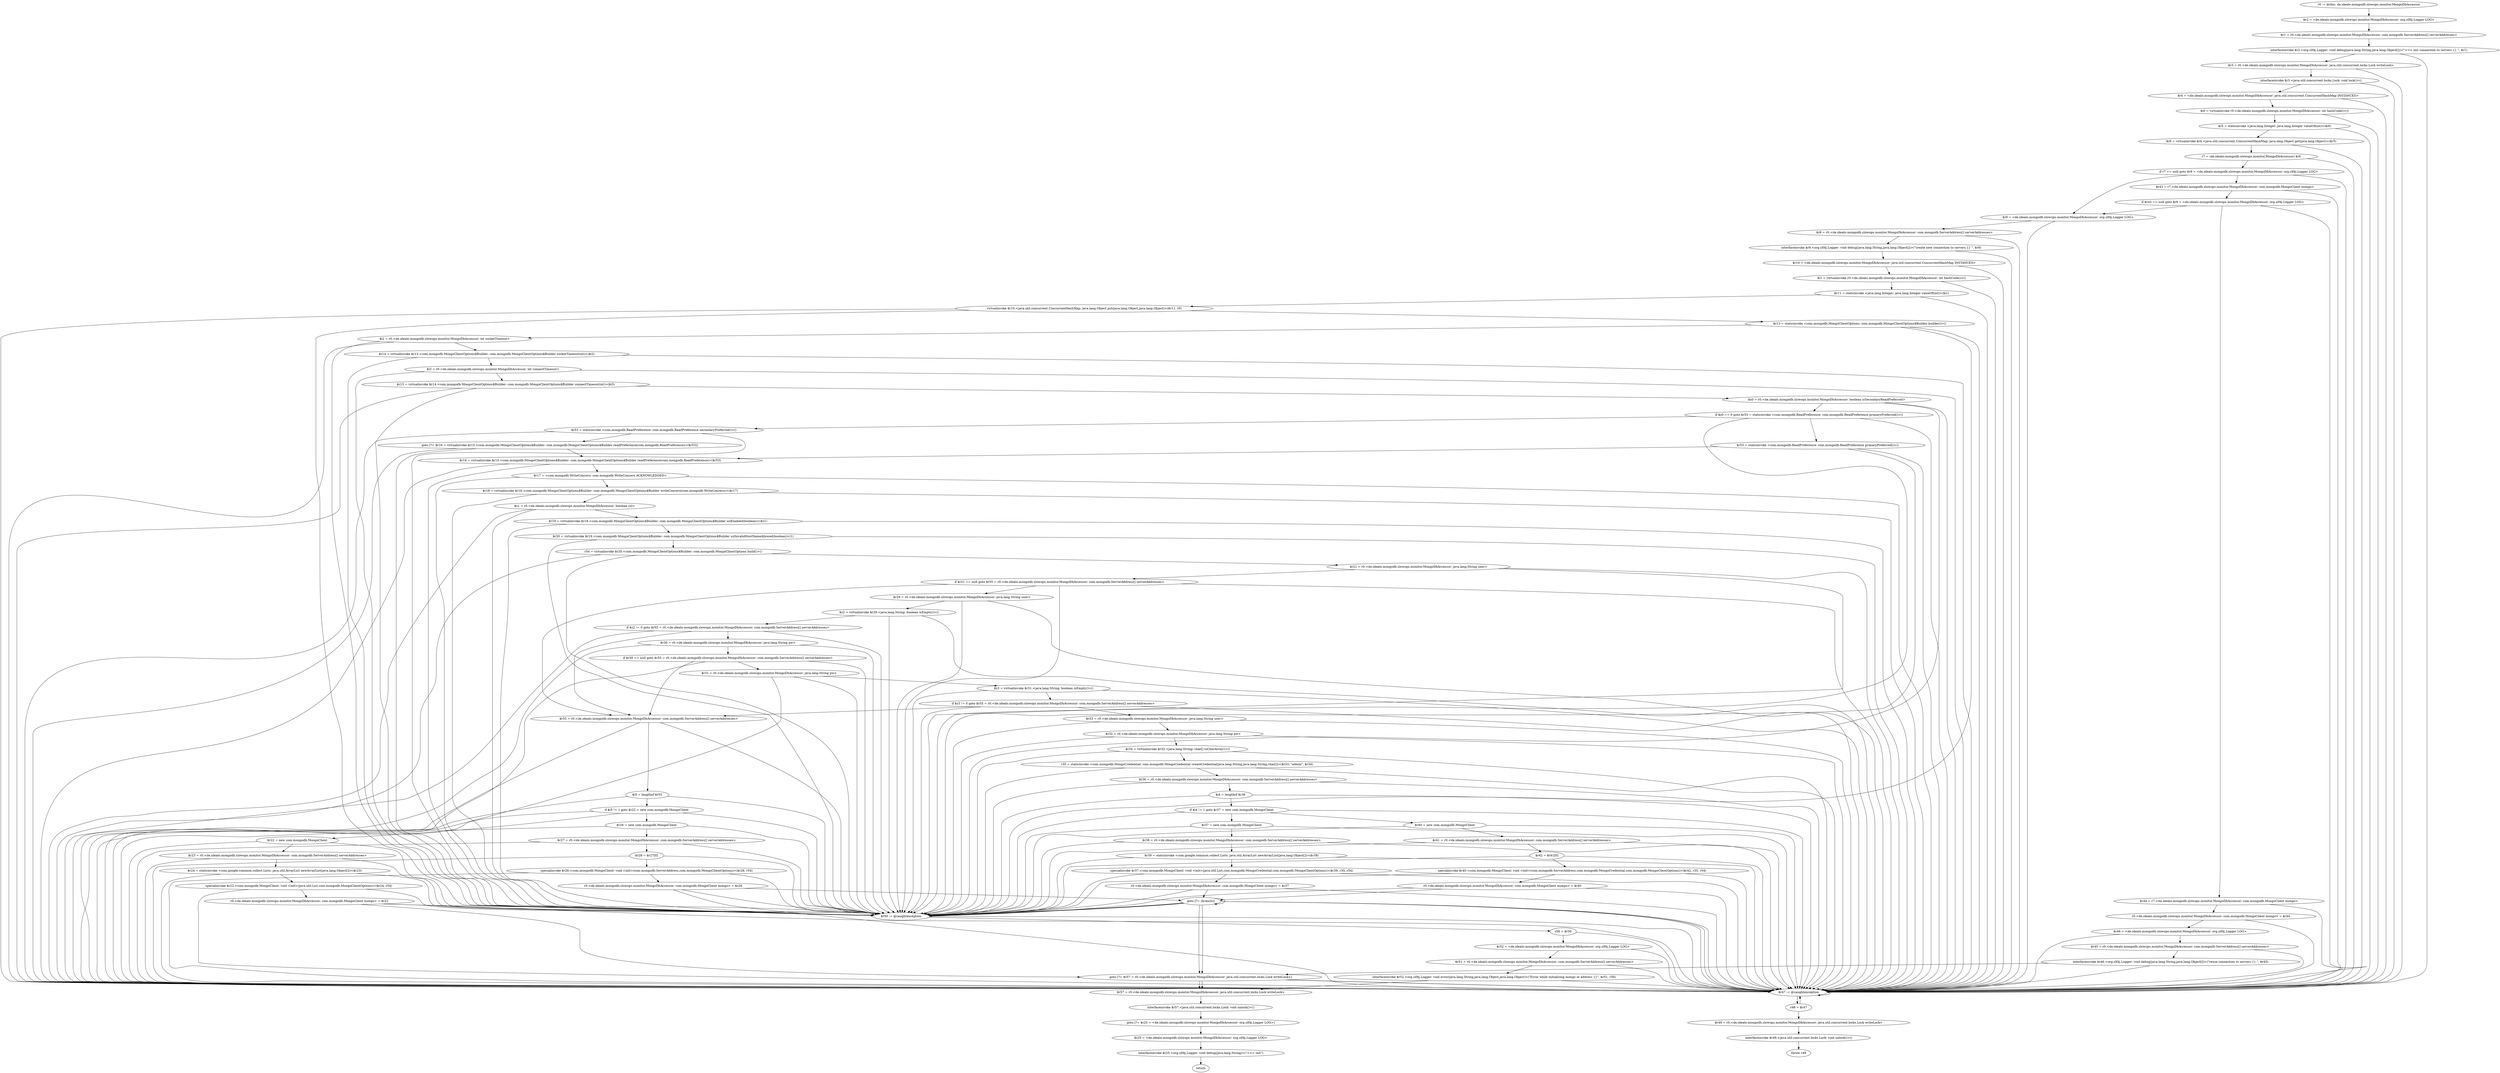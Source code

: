 digraph "unitGraph" {
    "r0 := @this: de.idealo.mongodb.slowops.monitor.MongoDbAccessor"
    "$r2 = <de.idealo.mongodb.slowops.monitor.MongoDbAccessor: org.slf4j.Logger LOG>"
    "$r1 = r0.<de.idealo.mongodb.slowops.monitor.MongoDbAccessor: com.mongodb.ServerAddress[] serverAddresses>"
    "interfaceinvoke $r2.<org.slf4j.Logger: void debug(java.lang.String,java.lang.Object[])>(\">>> init connection to servers {} \", $r1)"
    "$r3 = r0.<de.idealo.mongodb.slowops.monitor.MongoDbAccessor: java.util.concurrent.locks.Lock writeLock>"
    "interfaceinvoke $r3.<java.util.concurrent.locks.Lock: void lock()>()"
    "$r4 = <de.idealo.mongodb.slowops.monitor.MongoDbAccessor: java.util.concurrent.ConcurrentHashMap INSTANCES>"
    "$i0 = virtualinvoke r0.<de.idealo.mongodb.slowops.monitor.MongoDbAccessor: int hashCode()>()"
    "$r5 = staticinvoke <java.lang.Integer: java.lang.Integer valueOf(int)>($i0)"
    "$r6 = virtualinvoke $r4.<java.util.concurrent.ConcurrentHashMap: java.lang.Object get(java.lang.Object)>($r5)"
    "r7 = (de.idealo.mongodb.slowops.monitor.MongoDbAccessor) $r6"
    "if r7 == null goto $r9 = <de.idealo.mongodb.slowops.monitor.MongoDbAccessor: org.slf4j.Logger LOG>"
    "$r43 = r7.<de.idealo.mongodb.slowops.monitor.MongoDbAccessor: com.mongodb.MongoClient mongo>"
    "if $r43 == null goto $r9 = <de.idealo.mongodb.slowops.monitor.MongoDbAccessor: org.slf4j.Logger LOG>"
    "$r44 = r7.<de.idealo.mongodb.slowops.monitor.MongoDbAccessor: com.mongodb.MongoClient mongo>"
    "r0.<de.idealo.mongodb.slowops.monitor.MongoDbAccessor: com.mongodb.MongoClient mongo> = $r44"
    "$r46 = <de.idealo.mongodb.slowops.monitor.MongoDbAccessor: org.slf4j.Logger LOG>"
    "$r45 = r0.<de.idealo.mongodb.slowops.monitor.MongoDbAccessor: com.mongodb.ServerAddress[] serverAddresses>"
    "interfaceinvoke $r46.<org.slf4j.Logger: void debug(java.lang.String,java.lang.Object[])>(\"reuse connection to servers {} \", $r45)"
    "goto [?= $r57 = r0.<de.idealo.mongodb.slowops.monitor.MongoDbAccessor: java.util.concurrent.locks.Lock writeLock>]"
    "$r9 = <de.idealo.mongodb.slowops.monitor.MongoDbAccessor: org.slf4j.Logger LOG>"
    "$r8 = r0.<de.idealo.mongodb.slowops.monitor.MongoDbAccessor: com.mongodb.ServerAddress[] serverAddresses>"
    "interfaceinvoke $r9.<org.slf4j.Logger: void debug(java.lang.String,java.lang.Object[])>(\"create new connection to servers {} \", $r8)"
    "$r10 = <de.idealo.mongodb.slowops.monitor.MongoDbAccessor: java.util.concurrent.ConcurrentHashMap INSTANCES>"
    "$i1 = virtualinvoke r0.<de.idealo.mongodb.slowops.monitor.MongoDbAccessor: int hashCode()>()"
    "$r11 = staticinvoke <java.lang.Integer: java.lang.Integer valueOf(int)>($i1)"
    "virtualinvoke $r10.<java.util.concurrent.ConcurrentHashMap: java.lang.Object put(java.lang.Object,java.lang.Object)>($r11, r0)"
    "$r13 = staticinvoke <com.mongodb.MongoClientOptions: com.mongodb.MongoClientOptions$Builder builder()>()"
    "$i2 = r0.<de.idealo.mongodb.slowops.monitor.MongoDbAccessor: int socketTimeout>"
    "$r14 = virtualinvoke $r13.<com.mongodb.MongoClientOptions$Builder: com.mongodb.MongoClientOptions$Builder socketTimeout(int)>($i2)"
    "$i3 = r0.<de.idealo.mongodb.slowops.monitor.MongoDbAccessor: int connectTimeout>"
    "$r15 = virtualinvoke $r14.<com.mongodb.MongoClientOptions$Builder: com.mongodb.MongoClientOptions$Builder connectTimeout(int)>($i3)"
    "$z0 = r0.<de.idealo.mongodb.slowops.monitor.MongoDbAccessor: boolean isSecondaryReadPreferred>"
    "if $z0 == 0 goto $r53 = staticinvoke <com.mongodb.ReadPreference: com.mongodb.ReadPreference primaryPreferred()>()"
    "$r53 = staticinvoke <com.mongodb.ReadPreference: com.mongodb.ReadPreference secondaryPreferred()>()"
    "goto [?= $r16 = virtualinvoke $r15.<com.mongodb.MongoClientOptions$Builder: com.mongodb.MongoClientOptions$Builder readPreference(com.mongodb.ReadPreference)>($r53)]"
    "$r53 = staticinvoke <com.mongodb.ReadPreference: com.mongodb.ReadPreference primaryPreferred()>()"
    "$r16 = virtualinvoke $r15.<com.mongodb.MongoClientOptions$Builder: com.mongodb.MongoClientOptions$Builder readPreference(com.mongodb.ReadPreference)>($r53)"
    "$r17 = <com.mongodb.WriteConcern: com.mongodb.WriteConcern ACKNOWLEDGED>"
    "$r18 = virtualinvoke $r16.<com.mongodb.MongoClientOptions$Builder: com.mongodb.MongoClientOptions$Builder writeConcern(com.mongodb.WriteConcern)>($r17)"
    "$z1 = r0.<de.idealo.mongodb.slowops.monitor.MongoDbAccessor: boolean ssl>"
    "$r19 = virtualinvoke $r18.<com.mongodb.MongoClientOptions$Builder: com.mongodb.MongoClientOptions$Builder sslEnabled(boolean)>($z1)"
    "$r20 = virtualinvoke $r19.<com.mongodb.MongoClientOptions$Builder: com.mongodb.MongoClientOptions$Builder sslInvalidHostNameAllowed(boolean)>(1)"
    "r54 = virtualinvoke $r20.<com.mongodb.MongoClientOptions$Builder: com.mongodb.MongoClientOptions build()>()"
    "$r21 = r0.<de.idealo.mongodb.slowops.monitor.MongoDbAccessor: java.lang.String user>"
    "if $r21 == null goto $r55 = r0.<de.idealo.mongodb.slowops.monitor.MongoDbAccessor: com.mongodb.ServerAddress[] serverAddresses>"
    "$r29 = r0.<de.idealo.mongodb.slowops.monitor.MongoDbAccessor: java.lang.String user>"
    "$z2 = virtualinvoke $r29.<java.lang.String: boolean isEmpty()>()"
    "if $z2 != 0 goto $r55 = r0.<de.idealo.mongodb.slowops.monitor.MongoDbAccessor: com.mongodb.ServerAddress[] serverAddresses>"
    "$r30 = r0.<de.idealo.mongodb.slowops.monitor.MongoDbAccessor: java.lang.String pw>"
    "if $r30 == null goto $r55 = r0.<de.idealo.mongodb.slowops.monitor.MongoDbAccessor: com.mongodb.ServerAddress[] serverAddresses>"
    "$r31 = r0.<de.idealo.mongodb.slowops.monitor.MongoDbAccessor: java.lang.String pw>"
    "$z3 = virtualinvoke $r31.<java.lang.String: boolean isEmpty()>()"
    "if $z3 != 0 goto $r55 = r0.<de.idealo.mongodb.slowops.monitor.MongoDbAccessor: com.mongodb.ServerAddress[] serverAddresses>"
    "$r33 = r0.<de.idealo.mongodb.slowops.monitor.MongoDbAccessor: java.lang.String user>"
    "$r32 = r0.<de.idealo.mongodb.slowops.monitor.MongoDbAccessor: java.lang.String pw>"
    "$r34 = virtualinvoke $r32.<java.lang.String: char[] toCharArray()>()"
    "r35 = staticinvoke <com.mongodb.MongoCredential: com.mongodb.MongoCredential createCredential(java.lang.String,java.lang.String,char[])>($r33, \"admin\", $r34)"
    "$r36 = r0.<de.idealo.mongodb.slowops.monitor.MongoDbAccessor: com.mongodb.ServerAddress[] serverAddresses>"
    "$i4 = lengthof $r36"
    "if $i4 != 1 goto $r37 = new com.mongodb.MongoClient"
    "$r40 = new com.mongodb.MongoClient"
    "$r41 = r0.<de.idealo.mongodb.slowops.monitor.MongoDbAccessor: com.mongodb.ServerAddress[] serverAddresses>"
    "$r42 = $r41[0]"
    "specialinvoke $r40.<com.mongodb.MongoClient: void <init>(com.mongodb.ServerAddress,com.mongodb.MongoCredential,com.mongodb.MongoClientOptions)>($r42, r35, r54)"
    "r0.<de.idealo.mongodb.slowops.monitor.MongoDbAccessor: com.mongodb.MongoClient mongo> = $r40"
    "goto [?= (branch)]"
    "$r37 = new com.mongodb.MongoClient"
    "$r38 = r0.<de.idealo.mongodb.slowops.monitor.MongoDbAccessor: com.mongodb.ServerAddress[] serverAddresses>"
    "$r39 = staticinvoke <com.google.common.collect.Lists: java.util.ArrayList newArrayList(java.lang.Object[])>($r38)"
    "specialinvoke $r37.<com.mongodb.MongoClient: void <init>(java.util.List,com.mongodb.MongoCredential,com.mongodb.MongoClientOptions)>($r39, r35, r54)"
    "r0.<de.idealo.mongodb.slowops.monitor.MongoDbAccessor: com.mongodb.MongoClient mongo> = $r37"
    "$r55 = r0.<de.idealo.mongodb.slowops.monitor.MongoDbAccessor: com.mongodb.ServerAddress[] serverAddresses>"
    "$i5 = lengthof $r55"
    "if $i5 != 1 goto $r22 = new com.mongodb.MongoClient"
    "$r26 = new com.mongodb.MongoClient"
    "$r27 = r0.<de.idealo.mongodb.slowops.monitor.MongoDbAccessor: com.mongodb.ServerAddress[] serverAddresses>"
    "$r28 = $r27[0]"
    "specialinvoke $r26.<com.mongodb.MongoClient: void <init>(com.mongodb.ServerAddress,com.mongodb.MongoClientOptions)>($r28, r54)"
    "r0.<de.idealo.mongodb.slowops.monitor.MongoDbAccessor: com.mongodb.MongoClient mongo> = $r26"
    "$r22 = new com.mongodb.MongoClient"
    "$r23 = r0.<de.idealo.mongodb.slowops.monitor.MongoDbAccessor: com.mongodb.ServerAddress[] serverAddresses>"
    "$r24 = staticinvoke <com.google.common.collect.Lists: java.util.ArrayList newArrayList(java.lang.Object[])>($r23)"
    "specialinvoke $r22.<com.mongodb.MongoClient: void <init>(java.util.List,com.mongodb.MongoClientOptions)>($r24, r54)"
    "r0.<de.idealo.mongodb.slowops.monitor.MongoDbAccessor: com.mongodb.MongoClient mongo> = $r22"
    "$r50 := @caughtexception"
    "r56 = $r50"
    "$r52 = <de.idealo.mongodb.slowops.monitor.MongoDbAccessor: org.slf4j.Logger LOG>"
    "$r51 = r0.<de.idealo.mongodb.slowops.monitor.MongoDbAccessor: com.mongodb.ServerAddress[] serverAddresses>"
    "interfaceinvoke $r52.<org.slf4j.Logger: void error(java.lang.String,java.lang.Object,java.lang.Object)>(\"Error while initializing mongo at address {}\", $r51, r56)"
    "$r57 = r0.<de.idealo.mongodb.slowops.monitor.MongoDbAccessor: java.util.concurrent.locks.Lock writeLock>"
    "interfaceinvoke $r57.<java.util.concurrent.locks.Lock: void unlock()>()"
    "goto [?= $r25 = <de.idealo.mongodb.slowops.monitor.MongoDbAccessor: org.slf4j.Logger LOG>]"
    "$r47 := @caughtexception"
    "r48 = $r47"
    "$r49 = r0.<de.idealo.mongodb.slowops.monitor.MongoDbAccessor: java.util.concurrent.locks.Lock writeLock>"
    "interfaceinvoke $r49.<java.util.concurrent.locks.Lock: void unlock()>()"
    "throw r48"
    "$r25 = <de.idealo.mongodb.slowops.monitor.MongoDbAccessor: org.slf4j.Logger LOG>"
    "interfaceinvoke $r25.<org.slf4j.Logger: void debug(java.lang.String)>(\"<<< init\")"
    "return"
    "r0 := @this: de.idealo.mongodb.slowops.monitor.MongoDbAccessor"->"$r2 = <de.idealo.mongodb.slowops.monitor.MongoDbAccessor: org.slf4j.Logger LOG>";
    "$r2 = <de.idealo.mongodb.slowops.monitor.MongoDbAccessor: org.slf4j.Logger LOG>"->"$r1 = r0.<de.idealo.mongodb.slowops.monitor.MongoDbAccessor: com.mongodb.ServerAddress[] serverAddresses>";
    "$r1 = r0.<de.idealo.mongodb.slowops.monitor.MongoDbAccessor: com.mongodb.ServerAddress[] serverAddresses>"->"interfaceinvoke $r2.<org.slf4j.Logger: void debug(java.lang.String,java.lang.Object[])>(\">>> init connection to servers {} \", $r1)";
    "interfaceinvoke $r2.<org.slf4j.Logger: void debug(java.lang.String,java.lang.Object[])>(\">>> init connection to servers {} \", $r1)"->"$r3 = r0.<de.idealo.mongodb.slowops.monitor.MongoDbAccessor: java.util.concurrent.locks.Lock writeLock>";
    "interfaceinvoke $r2.<org.slf4j.Logger: void debug(java.lang.String,java.lang.Object[])>(\">>> init connection to servers {} \", $r1)"->"$r47 := @caughtexception";
    "$r3 = r0.<de.idealo.mongodb.slowops.monitor.MongoDbAccessor: java.util.concurrent.locks.Lock writeLock>"->"interfaceinvoke $r3.<java.util.concurrent.locks.Lock: void lock()>()";
    "$r3 = r0.<de.idealo.mongodb.slowops.monitor.MongoDbAccessor: java.util.concurrent.locks.Lock writeLock>"->"$r47 := @caughtexception";
    "interfaceinvoke $r3.<java.util.concurrent.locks.Lock: void lock()>()"->"$r4 = <de.idealo.mongodb.slowops.monitor.MongoDbAccessor: java.util.concurrent.ConcurrentHashMap INSTANCES>";
    "interfaceinvoke $r3.<java.util.concurrent.locks.Lock: void lock()>()"->"$r47 := @caughtexception";
    "$r4 = <de.idealo.mongodb.slowops.monitor.MongoDbAccessor: java.util.concurrent.ConcurrentHashMap INSTANCES>"->"$i0 = virtualinvoke r0.<de.idealo.mongodb.slowops.monitor.MongoDbAccessor: int hashCode()>()";
    "$r4 = <de.idealo.mongodb.slowops.monitor.MongoDbAccessor: java.util.concurrent.ConcurrentHashMap INSTANCES>"->"$r47 := @caughtexception";
    "$i0 = virtualinvoke r0.<de.idealo.mongodb.slowops.monitor.MongoDbAccessor: int hashCode()>()"->"$r5 = staticinvoke <java.lang.Integer: java.lang.Integer valueOf(int)>($i0)";
    "$i0 = virtualinvoke r0.<de.idealo.mongodb.slowops.monitor.MongoDbAccessor: int hashCode()>()"->"$r47 := @caughtexception";
    "$r5 = staticinvoke <java.lang.Integer: java.lang.Integer valueOf(int)>($i0)"->"$r6 = virtualinvoke $r4.<java.util.concurrent.ConcurrentHashMap: java.lang.Object get(java.lang.Object)>($r5)";
    "$r5 = staticinvoke <java.lang.Integer: java.lang.Integer valueOf(int)>($i0)"->"$r47 := @caughtexception";
    "$r6 = virtualinvoke $r4.<java.util.concurrent.ConcurrentHashMap: java.lang.Object get(java.lang.Object)>($r5)"->"r7 = (de.idealo.mongodb.slowops.monitor.MongoDbAccessor) $r6";
    "$r6 = virtualinvoke $r4.<java.util.concurrent.ConcurrentHashMap: java.lang.Object get(java.lang.Object)>($r5)"->"$r47 := @caughtexception";
    "r7 = (de.idealo.mongodb.slowops.monitor.MongoDbAccessor) $r6"->"if r7 == null goto $r9 = <de.idealo.mongodb.slowops.monitor.MongoDbAccessor: org.slf4j.Logger LOG>";
    "r7 = (de.idealo.mongodb.slowops.monitor.MongoDbAccessor) $r6"->"$r47 := @caughtexception";
    "if r7 == null goto $r9 = <de.idealo.mongodb.slowops.monitor.MongoDbAccessor: org.slf4j.Logger LOG>"->"$r43 = r7.<de.idealo.mongodb.slowops.monitor.MongoDbAccessor: com.mongodb.MongoClient mongo>";
    "if r7 == null goto $r9 = <de.idealo.mongodb.slowops.monitor.MongoDbAccessor: org.slf4j.Logger LOG>"->"$r9 = <de.idealo.mongodb.slowops.monitor.MongoDbAccessor: org.slf4j.Logger LOG>";
    "if r7 == null goto $r9 = <de.idealo.mongodb.slowops.monitor.MongoDbAccessor: org.slf4j.Logger LOG>"->"$r47 := @caughtexception";
    "$r43 = r7.<de.idealo.mongodb.slowops.monitor.MongoDbAccessor: com.mongodb.MongoClient mongo>"->"if $r43 == null goto $r9 = <de.idealo.mongodb.slowops.monitor.MongoDbAccessor: org.slf4j.Logger LOG>";
    "$r43 = r7.<de.idealo.mongodb.slowops.monitor.MongoDbAccessor: com.mongodb.MongoClient mongo>"->"$r47 := @caughtexception";
    "if $r43 == null goto $r9 = <de.idealo.mongodb.slowops.monitor.MongoDbAccessor: org.slf4j.Logger LOG>"->"$r44 = r7.<de.idealo.mongodb.slowops.monitor.MongoDbAccessor: com.mongodb.MongoClient mongo>";
    "if $r43 == null goto $r9 = <de.idealo.mongodb.slowops.monitor.MongoDbAccessor: org.slf4j.Logger LOG>"->"$r9 = <de.idealo.mongodb.slowops.monitor.MongoDbAccessor: org.slf4j.Logger LOG>";
    "if $r43 == null goto $r9 = <de.idealo.mongodb.slowops.monitor.MongoDbAccessor: org.slf4j.Logger LOG>"->"$r47 := @caughtexception";
    "$r44 = r7.<de.idealo.mongodb.slowops.monitor.MongoDbAccessor: com.mongodb.MongoClient mongo>"->"r0.<de.idealo.mongodb.slowops.monitor.MongoDbAccessor: com.mongodb.MongoClient mongo> = $r44";
    "$r44 = r7.<de.idealo.mongodb.slowops.monitor.MongoDbAccessor: com.mongodb.MongoClient mongo>"->"$r47 := @caughtexception";
    "r0.<de.idealo.mongodb.slowops.monitor.MongoDbAccessor: com.mongodb.MongoClient mongo> = $r44"->"$r46 = <de.idealo.mongodb.slowops.monitor.MongoDbAccessor: org.slf4j.Logger LOG>";
    "r0.<de.idealo.mongodb.slowops.monitor.MongoDbAccessor: com.mongodb.MongoClient mongo> = $r44"->"$r47 := @caughtexception";
    "$r46 = <de.idealo.mongodb.slowops.monitor.MongoDbAccessor: org.slf4j.Logger LOG>"->"$r45 = r0.<de.idealo.mongodb.slowops.monitor.MongoDbAccessor: com.mongodb.ServerAddress[] serverAddresses>";
    "$r46 = <de.idealo.mongodb.slowops.monitor.MongoDbAccessor: org.slf4j.Logger LOG>"->"$r47 := @caughtexception";
    "$r45 = r0.<de.idealo.mongodb.slowops.monitor.MongoDbAccessor: com.mongodb.ServerAddress[] serverAddresses>"->"interfaceinvoke $r46.<org.slf4j.Logger: void debug(java.lang.String,java.lang.Object[])>(\"reuse connection to servers {} \", $r45)";
    "$r45 = r0.<de.idealo.mongodb.slowops.monitor.MongoDbAccessor: com.mongodb.ServerAddress[] serverAddresses>"->"$r47 := @caughtexception";
    "interfaceinvoke $r46.<org.slf4j.Logger: void debug(java.lang.String,java.lang.Object[])>(\"reuse connection to servers {} \", $r45)"->"goto [?= $r57 = r0.<de.idealo.mongodb.slowops.monitor.MongoDbAccessor: java.util.concurrent.locks.Lock writeLock>]";
    "interfaceinvoke $r46.<org.slf4j.Logger: void debug(java.lang.String,java.lang.Object[])>(\"reuse connection to servers {} \", $r45)"->"$r47 := @caughtexception";
    "goto [?= $r57 = r0.<de.idealo.mongodb.slowops.monitor.MongoDbAccessor: java.util.concurrent.locks.Lock writeLock>]"->"$r57 = r0.<de.idealo.mongodb.slowops.monitor.MongoDbAccessor: java.util.concurrent.locks.Lock writeLock>";
    "goto [?= $r57 = r0.<de.idealo.mongodb.slowops.monitor.MongoDbAccessor: java.util.concurrent.locks.Lock writeLock>]"->"$r47 := @caughtexception";
    "$r9 = <de.idealo.mongodb.slowops.monitor.MongoDbAccessor: org.slf4j.Logger LOG>"->"$r8 = r0.<de.idealo.mongodb.slowops.monitor.MongoDbAccessor: com.mongodb.ServerAddress[] serverAddresses>";
    "$r9 = <de.idealo.mongodb.slowops.monitor.MongoDbAccessor: org.slf4j.Logger LOG>"->"$r47 := @caughtexception";
    "$r8 = r0.<de.idealo.mongodb.slowops.monitor.MongoDbAccessor: com.mongodb.ServerAddress[] serverAddresses>"->"interfaceinvoke $r9.<org.slf4j.Logger: void debug(java.lang.String,java.lang.Object[])>(\"create new connection to servers {} \", $r8)";
    "$r8 = r0.<de.idealo.mongodb.slowops.monitor.MongoDbAccessor: com.mongodb.ServerAddress[] serverAddresses>"->"$r47 := @caughtexception";
    "interfaceinvoke $r9.<org.slf4j.Logger: void debug(java.lang.String,java.lang.Object[])>(\"create new connection to servers {} \", $r8)"->"$r10 = <de.idealo.mongodb.slowops.monitor.MongoDbAccessor: java.util.concurrent.ConcurrentHashMap INSTANCES>";
    "interfaceinvoke $r9.<org.slf4j.Logger: void debug(java.lang.String,java.lang.Object[])>(\"create new connection to servers {} \", $r8)"->"$r47 := @caughtexception";
    "$r10 = <de.idealo.mongodb.slowops.monitor.MongoDbAccessor: java.util.concurrent.ConcurrentHashMap INSTANCES>"->"$i1 = virtualinvoke r0.<de.idealo.mongodb.slowops.monitor.MongoDbAccessor: int hashCode()>()";
    "$r10 = <de.idealo.mongodb.slowops.monitor.MongoDbAccessor: java.util.concurrent.ConcurrentHashMap INSTANCES>"->"$r47 := @caughtexception";
    "$i1 = virtualinvoke r0.<de.idealo.mongodb.slowops.monitor.MongoDbAccessor: int hashCode()>()"->"$r11 = staticinvoke <java.lang.Integer: java.lang.Integer valueOf(int)>($i1)";
    "$i1 = virtualinvoke r0.<de.idealo.mongodb.slowops.monitor.MongoDbAccessor: int hashCode()>()"->"$r47 := @caughtexception";
    "$r11 = staticinvoke <java.lang.Integer: java.lang.Integer valueOf(int)>($i1)"->"virtualinvoke $r10.<java.util.concurrent.ConcurrentHashMap: java.lang.Object put(java.lang.Object,java.lang.Object)>($r11, r0)";
    "$r11 = staticinvoke <java.lang.Integer: java.lang.Integer valueOf(int)>($i1)"->"$r47 := @caughtexception";
    "virtualinvoke $r10.<java.util.concurrent.ConcurrentHashMap: java.lang.Object put(java.lang.Object,java.lang.Object)>($r11, r0)"->"$r50 := @caughtexception";
    "virtualinvoke $r10.<java.util.concurrent.ConcurrentHashMap: java.lang.Object put(java.lang.Object,java.lang.Object)>($r11, r0)"->"$r47 := @caughtexception";
    "virtualinvoke $r10.<java.util.concurrent.ConcurrentHashMap: java.lang.Object put(java.lang.Object,java.lang.Object)>($r11, r0)"->"$r13 = staticinvoke <com.mongodb.MongoClientOptions: com.mongodb.MongoClientOptions$Builder builder()>()";
    "$r13 = staticinvoke <com.mongodb.MongoClientOptions: com.mongodb.MongoClientOptions$Builder builder()>()"->"$r50 := @caughtexception";
    "$r13 = staticinvoke <com.mongodb.MongoClientOptions: com.mongodb.MongoClientOptions$Builder builder()>()"->"$r47 := @caughtexception";
    "$r13 = staticinvoke <com.mongodb.MongoClientOptions: com.mongodb.MongoClientOptions$Builder builder()>()"->"$i2 = r0.<de.idealo.mongodb.slowops.monitor.MongoDbAccessor: int socketTimeout>";
    "$i2 = r0.<de.idealo.mongodb.slowops.monitor.MongoDbAccessor: int socketTimeout>"->"$r50 := @caughtexception";
    "$i2 = r0.<de.idealo.mongodb.slowops.monitor.MongoDbAccessor: int socketTimeout>"->"$r47 := @caughtexception";
    "$i2 = r0.<de.idealo.mongodb.slowops.monitor.MongoDbAccessor: int socketTimeout>"->"$r14 = virtualinvoke $r13.<com.mongodb.MongoClientOptions$Builder: com.mongodb.MongoClientOptions$Builder socketTimeout(int)>($i2)";
    "$r14 = virtualinvoke $r13.<com.mongodb.MongoClientOptions$Builder: com.mongodb.MongoClientOptions$Builder socketTimeout(int)>($i2)"->"$r50 := @caughtexception";
    "$r14 = virtualinvoke $r13.<com.mongodb.MongoClientOptions$Builder: com.mongodb.MongoClientOptions$Builder socketTimeout(int)>($i2)"->"$r47 := @caughtexception";
    "$r14 = virtualinvoke $r13.<com.mongodb.MongoClientOptions$Builder: com.mongodb.MongoClientOptions$Builder socketTimeout(int)>($i2)"->"$i3 = r0.<de.idealo.mongodb.slowops.monitor.MongoDbAccessor: int connectTimeout>";
    "$i3 = r0.<de.idealo.mongodb.slowops.monitor.MongoDbAccessor: int connectTimeout>"->"$r50 := @caughtexception";
    "$i3 = r0.<de.idealo.mongodb.slowops.monitor.MongoDbAccessor: int connectTimeout>"->"$r47 := @caughtexception";
    "$i3 = r0.<de.idealo.mongodb.slowops.monitor.MongoDbAccessor: int connectTimeout>"->"$r15 = virtualinvoke $r14.<com.mongodb.MongoClientOptions$Builder: com.mongodb.MongoClientOptions$Builder connectTimeout(int)>($i3)";
    "$r15 = virtualinvoke $r14.<com.mongodb.MongoClientOptions$Builder: com.mongodb.MongoClientOptions$Builder connectTimeout(int)>($i3)"->"$r50 := @caughtexception";
    "$r15 = virtualinvoke $r14.<com.mongodb.MongoClientOptions$Builder: com.mongodb.MongoClientOptions$Builder connectTimeout(int)>($i3)"->"$r47 := @caughtexception";
    "$r15 = virtualinvoke $r14.<com.mongodb.MongoClientOptions$Builder: com.mongodb.MongoClientOptions$Builder connectTimeout(int)>($i3)"->"$z0 = r0.<de.idealo.mongodb.slowops.monitor.MongoDbAccessor: boolean isSecondaryReadPreferred>";
    "$z0 = r0.<de.idealo.mongodb.slowops.monitor.MongoDbAccessor: boolean isSecondaryReadPreferred>"->"$r50 := @caughtexception";
    "$z0 = r0.<de.idealo.mongodb.slowops.monitor.MongoDbAccessor: boolean isSecondaryReadPreferred>"->"$r47 := @caughtexception";
    "$z0 = r0.<de.idealo.mongodb.slowops.monitor.MongoDbAccessor: boolean isSecondaryReadPreferred>"->"if $z0 == 0 goto $r53 = staticinvoke <com.mongodb.ReadPreference: com.mongodb.ReadPreference primaryPreferred()>()";
    "if $z0 == 0 goto $r53 = staticinvoke <com.mongodb.ReadPreference: com.mongodb.ReadPreference primaryPreferred()>()"->"$r53 = staticinvoke <com.mongodb.ReadPreference: com.mongodb.ReadPreference secondaryPreferred()>()";
    "if $z0 == 0 goto $r53 = staticinvoke <com.mongodb.ReadPreference: com.mongodb.ReadPreference primaryPreferred()>()"->"$r53 = staticinvoke <com.mongodb.ReadPreference: com.mongodb.ReadPreference primaryPreferred()>()";
    "if $z0 == 0 goto $r53 = staticinvoke <com.mongodb.ReadPreference: com.mongodb.ReadPreference primaryPreferred()>()"->"$r50 := @caughtexception";
    "if $z0 == 0 goto $r53 = staticinvoke <com.mongodb.ReadPreference: com.mongodb.ReadPreference primaryPreferred()>()"->"$r47 := @caughtexception";
    "$r53 = staticinvoke <com.mongodb.ReadPreference: com.mongodb.ReadPreference secondaryPreferred()>()"->"$r50 := @caughtexception";
    "$r53 = staticinvoke <com.mongodb.ReadPreference: com.mongodb.ReadPreference secondaryPreferred()>()"->"$r47 := @caughtexception";
    "$r53 = staticinvoke <com.mongodb.ReadPreference: com.mongodb.ReadPreference secondaryPreferred()>()"->"goto [?= $r16 = virtualinvoke $r15.<com.mongodb.MongoClientOptions$Builder: com.mongodb.MongoClientOptions$Builder readPreference(com.mongodb.ReadPreference)>($r53)]";
    "goto [?= $r16 = virtualinvoke $r15.<com.mongodb.MongoClientOptions$Builder: com.mongodb.MongoClientOptions$Builder readPreference(com.mongodb.ReadPreference)>($r53)]"->"$r50 := @caughtexception";
    "goto [?= $r16 = virtualinvoke $r15.<com.mongodb.MongoClientOptions$Builder: com.mongodb.MongoClientOptions$Builder readPreference(com.mongodb.ReadPreference)>($r53)]"->"$r47 := @caughtexception";
    "goto [?= $r16 = virtualinvoke $r15.<com.mongodb.MongoClientOptions$Builder: com.mongodb.MongoClientOptions$Builder readPreference(com.mongodb.ReadPreference)>($r53)]"->"$r16 = virtualinvoke $r15.<com.mongodb.MongoClientOptions$Builder: com.mongodb.MongoClientOptions$Builder readPreference(com.mongodb.ReadPreference)>($r53)";
    "$r53 = staticinvoke <com.mongodb.ReadPreference: com.mongodb.ReadPreference primaryPreferred()>()"->"$r50 := @caughtexception";
    "$r53 = staticinvoke <com.mongodb.ReadPreference: com.mongodb.ReadPreference primaryPreferred()>()"->"$r47 := @caughtexception";
    "$r53 = staticinvoke <com.mongodb.ReadPreference: com.mongodb.ReadPreference primaryPreferred()>()"->"$r16 = virtualinvoke $r15.<com.mongodb.MongoClientOptions$Builder: com.mongodb.MongoClientOptions$Builder readPreference(com.mongodb.ReadPreference)>($r53)";
    "$r16 = virtualinvoke $r15.<com.mongodb.MongoClientOptions$Builder: com.mongodb.MongoClientOptions$Builder readPreference(com.mongodb.ReadPreference)>($r53)"->"$r50 := @caughtexception";
    "$r16 = virtualinvoke $r15.<com.mongodb.MongoClientOptions$Builder: com.mongodb.MongoClientOptions$Builder readPreference(com.mongodb.ReadPreference)>($r53)"->"$r47 := @caughtexception";
    "$r16 = virtualinvoke $r15.<com.mongodb.MongoClientOptions$Builder: com.mongodb.MongoClientOptions$Builder readPreference(com.mongodb.ReadPreference)>($r53)"->"$r17 = <com.mongodb.WriteConcern: com.mongodb.WriteConcern ACKNOWLEDGED>";
    "$r17 = <com.mongodb.WriteConcern: com.mongodb.WriteConcern ACKNOWLEDGED>"->"$r50 := @caughtexception";
    "$r17 = <com.mongodb.WriteConcern: com.mongodb.WriteConcern ACKNOWLEDGED>"->"$r47 := @caughtexception";
    "$r17 = <com.mongodb.WriteConcern: com.mongodb.WriteConcern ACKNOWLEDGED>"->"$r18 = virtualinvoke $r16.<com.mongodb.MongoClientOptions$Builder: com.mongodb.MongoClientOptions$Builder writeConcern(com.mongodb.WriteConcern)>($r17)";
    "$r18 = virtualinvoke $r16.<com.mongodb.MongoClientOptions$Builder: com.mongodb.MongoClientOptions$Builder writeConcern(com.mongodb.WriteConcern)>($r17)"->"$r50 := @caughtexception";
    "$r18 = virtualinvoke $r16.<com.mongodb.MongoClientOptions$Builder: com.mongodb.MongoClientOptions$Builder writeConcern(com.mongodb.WriteConcern)>($r17)"->"$r47 := @caughtexception";
    "$r18 = virtualinvoke $r16.<com.mongodb.MongoClientOptions$Builder: com.mongodb.MongoClientOptions$Builder writeConcern(com.mongodb.WriteConcern)>($r17)"->"$z1 = r0.<de.idealo.mongodb.slowops.monitor.MongoDbAccessor: boolean ssl>";
    "$z1 = r0.<de.idealo.mongodb.slowops.monitor.MongoDbAccessor: boolean ssl>"->"$r50 := @caughtexception";
    "$z1 = r0.<de.idealo.mongodb.slowops.monitor.MongoDbAccessor: boolean ssl>"->"$r47 := @caughtexception";
    "$z1 = r0.<de.idealo.mongodb.slowops.monitor.MongoDbAccessor: boolean ssl>"->"$r19 = virtualinvoke $r18.<com.mongodb.MongoClientOptions$Builder: com.mongodb.MongoClientOptions$Builder sslEnabled(boolean)>($z1)";
    "$r19 = virtualinvoke $r18.<com.mongodb.MongoClientOptions$Builder: com.mongodb.MongoClientOptions$Builder sslEnabled(boolean)>($z1)"->"$r50 := @caughtexception";
    "$r19 = virtualinvoke $r18.<com.mongodb.MongoClientOptions$Builder: com.mongodb.MongoClientOptions$Builder sslEnabled(boolean)>($z1)"->"$r47 := @caughtexception";
    "$r19 = virtualinvoke $r18.<com.mongodb.MongoClientOptions$Builder: com.mongodb.MongoClientOptions$Builder sslEnabled(boolean)>($z1)"->"$r20 = virtualinvoke $r19.<com.mongodb.MongoClientOptions$Builder: com.mongodb.MongoClientOptions$Builder sslInvalidHostNameAllowed(boolean)>(1)";
    "$r20 = virtualinvoke $r19.<com.mongodb.MongoClientOptions$Builder: com.mongodb.MongoClientOptions$Builder sslInvalidHostNameAllowed(boolean)>(1)"->"$r50 := @caughtexception";
    "$r20 = virtualinvoke $r19.<com.mongodb.MongoClientOptions$Builder: com.mongodb.MongoClientOptions$Builder sslInvalidHostNameAllowed(boolean)>(1)"->"$r47 := @caughtexception";
    "$r20 = virtualinvoke $r19.<com.mongodb.MongoClientOptions$Builder: com.mongodb.MongoClientOptions$Builder sslInvalidHostNameAllowed(boolean)>(1)"->"r54 = virtualinvoke $r20.<com.mongodb.MongoClientOptions$Builder: com.mongodb.MongoClientOptions build()>()";
    "r54 = virtualinvoke $r20.<com.mongodb.MongoClientOptions$Builder: com.mongodb.MongoClientOptions build()>()"->"$r50 := @caughtexception";
    "r54 = virtualinvoke $r20.<com.mongodb.MongoClientOptions$Builder: com.mongodb.MongoClientOptions build()>()"->"$r47 := @caughtexception";
    "r54 = virtualinvoke $r20.<com.mongodb.MongoClientOptions$Builder: com.mongodb.MongoClientOptions build()>()"->"$r21 = r0.<de.idealo.mongodb.slowops.monitor.MongoDbAccessor: java.lang.String user>";
    "$r21 = r0.<de.idealo.mongodb.slowops.monitor.MongoDbAccessor: java.lang.String user>"->"$r50 := @caughtexception";
    "$r21 = r0.<de.idealo.mongodb.slowops.monitor.MongoDbAccessor: java.lang.String user>"->"$r47 := @caughtexception";
    "$r21 = r0.<de.idealo.mongodb.slowops.monitor.MongoDbAccessor: java.lang.String user>"->"if $r21 == null goto $r55 = r0.<de.idealo.mongodb.slowops.monitor.MongoDbAccessor: com.mongodb.ServerAddress[] serverAddresses>";
    "if $r21 == null goto $r55 = r0.<de.idealo.mongodb.slowops.monitor.MongoDbAccessor: com.mongodb.ServerAddress[] serverAddresses>"->"$r29 = r0.<de.idealo.mongodb.slowops.monitor.MongoDbAccessor: java.lang.String user>";
    "if $r21 == null goto $r55 = r0.<de.idealo.mongodb.slowops.monitor.MongoDbAccessor: com.mongodb.ServerAddress[] serverAddresses>"->"$r55 = r0.<de.idealo.mongodb.slowops.monitor.MongoDbAccessor: com.mongodb.ServerAddress[] serverAddresses>";
    "if $r21 == null goto $r55 = r0.<de.idealo.mongodb.slowops.monitor.MongoDbAccessor: com.mongodb.ServerAddress[] serverAddresses>"->"$r50 := @caughtexception";
    "if $r21 == null goto $r55 = r0.<de.idealo.mongodb.slowops.monitor.MongoDbAccessor: com.mongodb.ServerAddress[] serverAddresses>"->"$r47 := @caughtexception";
    "$r29 = r0.<de.idealo.mongodb.slowops.monitor.MongoDbAccessor: java.lang.String user>"->"$r50 := @caughtexception";
    "$r29 = r0.<de.idealo.mongodb.slowops.monitor.MongoDbAccessor: java.lang.String user>"->"$r47 := @caughtexception";
    "$r29 = r0.<de.idealo.mongodb.slowops.monitor.MongoDbAccessor: java.lang.String user>"->"$z2 = virtualinvoke $r29.<java.lang.String: boolean isEmpty()>()";
    "$z2 = virtualinvoke $r29.<java.lang.String: boolean isEmpty()>()"->"$r50 := @caughtexception";
    "$z2 = virtualinvoke $r29.<java.lang.String: boolean isEmpty()>()"->"$r47 := @caughtexception";
    "$z2 = virtualinvoke $r29.<java.lang.String: boolean isEmpty()>()"->"if $z2 != 0 goto $r55 = r0.<de.idealo.mongodb.slowops.monitor.MongoDbAccessor: com.mongodb.ServerAddress[] serverAddresses>";
    "if $z2 != 0 goto $r55 = r0.<de.idealo.mongodb.slowops.monitor.MongoDbAccessor: com.mongodb.ServerAddress[] serverAddresses>"->"$r30 = r0.<de.idealo.mongodb.slowops.monitor.MongoDbAccessor: java.lang.String pw>";
    "if $z2 != 0 goto $r55 = r0.<de.idealo.mongodb.slowops.monitor.MongoDbAccessor: com.mongodb.ServerAddress[] serverAddresses>"->"$r55 = r0.<de.idealo.mongodb.slowops.monitor.MongoDbAccessor: com.mongodb.ServerAddress[] serverAddresses>";
    "if $z2 != 0 goto $r55 = r0.<de.idealo.mongodb.slowops.monitor.MongoDbAccessor: com.mongodb.ServerAddress[] serverAddresses>"->"$r50 := @caughtexception";
    "if $z2 != 0 goto $r55 = r0.<de.idealo.mongodb.slowops.monitor.MongoDbAccessor: com.mongodb.ServerAddress[] serverAddresses>"->"$r47 := @caughtexception";
    "$r30 = r0.<de.idealo.mongodb.slowops.monitor.MongoDbAccessor: java.lang.String pw>"->"$r50 := @caughtexception";
    "$r30 = r0.<de.idealo.mongodb.slowops.monitor.MongoDbAccessor: java.lang.String pw>"->"$r47 := @caughtexception";
    "$r30 = r0.<de.idealo.mongodb.slowops.monitor.MongoDbAccessor: java.lang.String pw>"->"if $r30 == null goto $r55 = r0.<de.idealo.mongodb.slowops.monitor.MongoDbAccessor: com.mongodb.ServerAddress[] serverAddresses>";
    "if $r30 == null goto $r55 = r0.<de.idealo.mongodb.slowops.monitor.MongoDbAccessor: com.mongodb.ServerAddress[] serverAddresses>"->"$r31 = r0.<de.idealo.mongodb.slowops.monitor.MongoDbAccessor: java.lang.String pw>";
    "if $r30 == null goto $r55 = r0.<de.idealo.mongodb.slowops.monitor.MongoDbAccessor: com.mongodb.ServerAddress[] serverAddresses>"->"$r55 = r0.<de.idealo.mongodb.slowops.monitor.MongoDbAccessor: com.mongodb.ServerAddress[] serverAddresses>";
    "if $r30 == null goto $r55 = r0.<de.idealo.mongodb.slowops.monitor.MongoDbAccessor: com.mongodb.ServerAddress[] serverAddresses>"->"$r50 := @caughtexception";
    "if $r30 == null goto $r55 = r0.<de.idealo.mongodb.slowops.monitor.MongoDbAccessor: com.mongodb.ServerAddress[] serverAddresses>"->"$r47 := @caughtexception";
    "$r31 = r0.<de.idealo.mongodb.slowops.monitor.MongoDbAccessor: java.lang.String pw>"->"$r50 := @caughtexception";
    "$r31 = r0.<de.idealo.mongodb.slowops.monitor.MongoDbAccessor: java.lang.String pw>"->"$r47 := @caughtexception";
    "$r31 = r0.<de.idealo.mongodb.slowops.monitor.MongoDbAccessor: java.lang.String pw>"->"$z3 = virtualinvoke $r31.<java.lang.String: boolean isEmpty()>()";
    "$z3 = virtualinvoke $r31.<java.lang.String: boolean isEmpty()>()"->"$r50 := @caughtexception";
    "$z3 = virtualinvoke $r31.<java.lang.String: boolean isEmpty()>()"->"$r47 := @caughtexception";
    "$z3 = virtualinvoke $r31.<java.lang.String: boolean isEmpty()>()"->"if $z3 != 0 goto $r55 = r0.<de.idealo.mongodb.slowops.monitor.MongoDbAccessor: com.mongodb.ServerAddress[] serverAddresses>";
    "if $z3 != 0 goto $r55 = r0.<de.idealo.mongodb.slowops.monitor.MongoDbAccessor: com.mongodb.ServerAddress[] serverAddresses>"->"$r33 = r0.<de.idealo.mongodb.slowops.monitor.MongoDbAccessor: java.lang.String user>";
    "if $z3 != 0 goto $r55 = r0.<de.idealo.mongodb.slowops.monitor.MongoDbAccessor: com.mongodb.ServerAddress[] serverAddresses>"->"$r55 = r0.<de.idealo.mongodb.slowops.monitor.MongoDbAccessor: com.mongodb.ServerAddress[] serverAddresses>";
    "if $z3 != 0 goto $r55 = r0.<de.idealo.mongodb.slowops.monitor.MongoDbAccessor: com.mongodb.ServerAddress[] serverAddresses>"->"$r50 := @caughtexception";
    "if $z3 != 0 goto $r55 = r0.<de.idealo.mongodb.slowops.monitor.MongoDbAccessor: com.mongodb.ServerAddress[] serverAddresses>"->"$r47 := @caughtexception";
    "$r33 = r0.<de.idealo.mongodb.slowops.monitor.MongoDbAccessor: java.lang.String user>"->"$r50 := @caughtexception";
    "$r33 = r0.<de.idealo.mongodb.slowops.monitor.MongoDbAccessor: java.lang.String user>"->"$r47 := @caughtexception";
    "$r33 = r0.<de.idealo.mongodb.slowops.monitor.MongoDbAccessor: java.lang.String user>"->"$r32 = r0.<de.idealo.mongodb.slowops.monitor.MongoDbAccessor: java.lang.String pw>";
    "$r32 = r0.<de.idealo.mongodb.slowops.monitor.MongoDbAccessor: java.lang.String pw>"->"$r50 := @caughtexception";
    "$r32 = r0.<de.idealo.mongodb.slowops.monitor.MongoDbAccessor: java.lang.String pw>"->"$r47 := @caughtexception";
    "$r32 = r0.<de.idealo.mongodb.slowops.monitor.MongoDbAccessor: java.lang.String pw>"->"$r34 = virtualinvoke $r32.<java.lang.String: char[] toCharArray()>()";
    "$r34 = virtualinvoke $r32.<java.lang.String: char[] toCharArray()>()"->"$r50 := @caughtexception";
    "$r34 = virtualinvoke $r32.<java.lang.String: char[] toCharArray()>()"->"$r47 := @caughtexception";
    "$r34 = virtualinvoke $r32.<java.lang.String: char[] toCharArray()>()"->"r35 = staticinvoke <com.mongodb.MongoCredential: com.mongodb.MongoCredential createCredential(java.lang.String,java.lang.String,char[])>($r33, \"admin\", $r34)";
    "r35 = staticinvoke <com.mongodb.MongoCredential: com.mongodb.MongoCredential createCredential(java.lang.String,java.lang.String,char[])>($r33, \"admin\", $r34)"->"$r50 := @caughtexception";
    "r35 = staticinvoke <com.mongodb.MongoCredential: com.mongodb.MongoCredential createCredential(java.lang.String,java.lang.String,char[])>($r33, \"admin\", $r34)"->"$r47 := @caughtexception";
    "r35 = staticinvoke <com.mongodb.MongoCredential: com.mongodb.MongoCredential createCredential(java.lang.String,java.lang.String,char[])>($r33, \"admin\", $r34)"->"$r36 = r0.<de.idealo.mongodb.slowops.monitor.MongoDbAccessor: com.mongodb.ServerAddress[] serverAddresses>";
    "$r36 = r0.<de.idealo.mongodb.slowops.monitor.MongoDbAccessor: com.mongodb.ServerAddress[] serverAddresses>"->"$r50 := @caughtexception";
    "$r36 = r0.<de.idealo.mongodb.slowops.monitor.MongoDbAccessor: com.mongodb.ServerAddress[] serverAddresses>"->"$r47 := @caughtexception";
    "$r36 = r0.<de.idealo.mongodb.slowops.monitor.MongoDbAccessor: com.mongodb.ServerAddress[] serverAddresses>"->"$i4 = lengthof $r36";
    "$i4 = lengthof $r36"->"$r50 := @caughtexception";
    "$i4 = lengthof $r36"->"$r47 := @caughtexception";
    "$i4 = lengthof $r36"->"if $i4 != 1 goto $r37 = new com.mongodb.MongoClient";
    "if $i4 != 1 goto $r37 = new com.mongodb.MongoClient"->"$r40 = new com.mongodb.MongoClient";
    "if $i4 != 1 goto $r37 = new com.mongodb.MongoClient"->"$r37 = new com.mongodb.MongoClient";
    "if $i4 != 1 goto $r37 = new com.mongodb.MongoClient"->"$r50 := @caughtexception";
    "if $i4 != 1 goto $r37 = new com.mongodb.MongoClient"->"$r47 := @caughtexception";
    "$r40 = new com.mongodb.MongoClient"->"$r50 := @caughtexception";
    "$r40 = new com.mongodb.MongoClient"->"$r47 := @caughtexception";
    "$r40 = new com.mongodb.MongoClient"->"$r41 = r0.<de.idealo.mongodb.slowops.monitor.MongoDbAccessor: com.mongodb.ServerAddress[] serverAddresses>";
    "$r41 = r0.<de.idealo.mongodb.slowops.monitor.MongoDbAccessor: com.mongodb.ServerAddress[] serverAddresses>"->"$r50 := @caughtexception";
    "$r41 = r0.<de.idealo.mongodb.slowops.monitor.MongoDbAccessor: com.mongodb.ServerAddress[] serverAddresses>"->"$r47 := @caughtexception";
    "$r41 = r0.<de.idealo.mongodb.slowops.monitor.MongoDbAccessor: com.mongodb.ServerAddress[] serverAddresses>"->"$r42 = $r41[0]";
    "$r42 = $r41[0]"->"$r50 := @caughtexception";
    "$r42 = $r41[0]"->"$r47 := @caughtexception";
    "$r42 = $r41[0]"->"specialinvoke $r40.<com.mongodb.MongoClient: void <init>(com.mongodb.ServerAddress,com.mongodb.MongoCredential,com.mongodb.MongoClientOptions)>($r42, r35, r54)";
    "specialinvoke $r40.<com.mongodb.MongoClient: void <init>(com.mongodb.ServerAddress,com.mongodb.MongoCredential,com.mongodb.MongoClientOptions)>($r42, r35, r54)"->"$r50 := @caughtexception";
    "specialinvoke $r40.<com.mongodb.MongoClient: void <init>(com.mongodb.ServerAddress,com.mongodb.MongoCredential,com.mongodb.MongoClientOptions)>($r42, r35, r54)"->"$r47 := @caughtexception";
    "specialinvoke $r40.<com.mongodb.MongoClient: void <init>(com.mongodb.ServerAddress,com.mongodb.MongoCredential,com.mongodb.MongoClientOptions)>($r42, r35, r54)"->"r0.<de.idealo.mongodb.slowops.monitor.MongoDbAccessor: com.mongodb.MongoClient mongo> = $r40";
    "r0.<de.idealo.mongodb.slowops.monitor.MongoDbAccessor: com.mongodb.MongoClient mongo> = $r40"->"$r50 := @caughtexception";
    "r0.<de.idealo.mongodb.slowops.monitor.MongoDbAccessor: com.mongodb.MongoClient mongo> = $r40"->"$r47 := @caughtexception";
    "r0.<de.idealo.mongodb.slowops.monitor.MongoDbAccessor: com.mongodb.MongoClient mongo> = $r40"->"goto [?= (branch)]";
    "goto [?= (branch)]"->"$r50 := @caughtexception";
    "goto [?= (branch)]"->"$r47 := @caughtexception";
    "goto [?= (branch)]"->"goto [?= (branch)]";
    "$r37 = new com.mongodb.MongoClient"->"$r50 := @caughtexception";
    "$r37 = new com.mongodb.MongoClient"->"$r47 := @caughtexception";
    "$r37 = new com.mongodb.MongoClient"->"$r38 = r0.<de.idealo.mongodb.slowops.monitor.MongoDbAccessor: com.mongodb.ServerAddress[] serverAddresses>";
    "$r38 = r0.<de.idealo.mongodb.slowops.monitor.MongoDbAccessor: com.mongodb.ServerAddress[] serverAddresses>"->"$r50 := @caughtexception";
    "$r38 = r0.<de.idealo.mongodb.slowops.monitor.MongoDbAccessor: com.mongodb.ServerAddress[] serverAddresses>"->"$r47 := @caughtexception";
    "$r38 = r0.<de.idealo.mongodb.slowops.monitor.MongoDbAccessor: com.mongodb.ServerAddress[] serverAddresses>"->"$r39 = staticinvoke <com.google.common.collect.Lists: java.util.ArrayList newArrayList(java.lang.Object[])>($r38)";
    "$r39 = staticinvoke <com.google.common.collect.Lists: java.util.ArrayList newArrayList(java.lang.Object[])>($r38)"->"$r50 := @caughtexception";
    "$r39 = staticinvoke <com.google.common.collect.Lists: java.util.ArrayList newArrayList(java.lang.Object[])>($r38)"->"$r47 := @caughtexception";
    "$r39 = staticinvoke <com.google.common.collect.Lists: java.util.ArrayList newArrayList(java.lang.Object[])>($r38)"->"specialinvoke $r37.<com.mongodb.MongoClient: void <init>(java.util.List,com.mongodb.MongoCredential,com.mongodb.MongoClientOptions)>($r39, r35, r54)";
    "specialinvoke $r37.<com.mongodb.MongoClient: void <init>(java.util.List,com.mongodb.MongoCredential,com.mongodb.MongoClientOptions)>($r39, r35, r54)"->"$r50 := @caughtexception";
    "specialinvoke $r37.<com.mongodb.MongoClient: void <init>(java.util.List,com.mongodb.MongoCredential,com.mongodb.MongoClientOptions)>($r39, r35, r54)"->"$r47 := @caughtexception";
    "specialinvoke $r37.<com.mongodb.MongoClient: void <init>(java.util.List,com.mongodb.MongoCredential,com.mongodb.MongoClientOptions)>($r39, r35, r54)"->"r0.<de.idealo.mongodb.slowops.monitor.MongoDbAccessor: com.mongodb.MongoClient mongo> = $r37";
    "r0.<de.idealo.mongodb.slowops.monitor.MongoDbAccessor: com.mongodb.MongoClient mongo> = $r37"->"$r50 := @caughtexception";
    "r0.<de.idealo.mongodb.slowops.monitor.MongoDbAccessor: com.mongodb.MongoClient mongo> = $r37"->"$r47 := @caughtexception";
    "r0.<de.idealo.mongodb.slowops.monitor.MongoDbAccessor: com.mongodb.MongoClient mongo> = $r37"->"goto [?= (branch)]";
    "goto [?= (branch)]"->"$r50 := @caughtexception";
    "goto [?= (branch)]"->"$r47 := @caughtexception";
    "goto [?= (branch)]"->"goto [?= $r57 = r0.<de.idealo.mongodb.slowops.monitor.MongoDbAccessor: java.util.concurrent.locks.Lock writeLock>]";
    "$r55 = r0.<de.idealo.mongodb.slowops.monitor.MongoDbAccessor: com.mongodb.ServerAddress[] serverAddresses>"->"$r50 := @caughtexception";
    "$r55 = r0.<de.idealo.mongodb.slowops.monitor.MongoDbAccessor: com.mongodb.ServerAddress[] serverAddresses>"->"$r47 := @caughtexception";
    "$r55 = r0.<de.idealo.mongodb.slowops.monitor.MongoDbAccessor: com.mongodb.ServerAddress[] serverAddresses>"->"$i5 = lengthof $r55";
    "$i5 = lengthof $r55"->"$r50 := @caughtexception";
    "$i5 = lengthof $r55"->"$r47 := @caughtexception";
    "$i5 = lengthof $r55"->"if $i5 != 1 goto $r22 = new com.mongodb.MongoClient";
    "if $i5 != 1 goto $r22 = new com.mongodb.MongoClient"->"$r26 = new com.mongodb.MongoClient";
    "if $i5 != 1 goto $r22 = new com.mongodb.MongoClient"->"$r22 = new com.mongodb.MongoClient";
    "if $i5 != 1 goto $r22 = new com.mongodb.MongoClient"->"$r50 := @caughtexception";
    "if $i5 != 1 goto $r22 = new com.mongodb.MongoClient"->"$r47 := @caughtexception";
    "$r26 = new com.mongodb.MongoClient"->"$r50 := @caughtexception";
    "$r26 = new com.mongodb.MongoClient"->"$r47 := @caughtexception";
    "$r26 = new com.mongodb.MongoClient"->"$r27 = r0.<de.idealo.mongodb.slowops.monitor.MongoDbAccessor: com.mongodb.ServerAddress[] serverAddresses>";
    "$r27 = r0.<de.idealo.mongodb.slowops.monitor.MongoDbAccessor: com.mongodb.ServerAddress[] serverAddresses>"->"$r50 := @caughtexception";
    "$r27 = r0.<de.idealo.mongodb.slowops.monitor.MongoDbAccessor: com.mongodb.ServerAddress[] serverAddresses>"->"$r47 := @caughtexception";
    "$r27 = r0.<de.idealo.mongodb.slowops.monitor.MongoDbAccessor: com.mongodb.ServerAddress[] serverAddresses>"->"$r28 = $r27[0]";
    "$r28 = $r27[0]"->"$r50 := @caughtexception";
    "$r28 = $r27[0]"->"$r47 := @caughtexception";
    "$r28 = $r27[0]"->"specialinvoke $r26.<com.mongodb.MongoClient: void <init>(com.mongodb.ServerAddress,com.mongodb.MongoClientOptions)>($r28, r54)";
    "specialinvoke $r26.<com.mongodb.MongoClient: void <init>(com.mongodb.ServerAddress,com.mongodb.MongoClientOptions)>($r28, r54)"->"$r50 := @caughtexception";
    "specialinvoke $r26.<com.mongodb.MongoClient: void <init>(com.mongodb.ServerAddress,com.mongodb.MongoClientOptions)>($r28, r54)"->"$r47 := @caughtexception";
    "specialinvoke $r26.<com.mongodb.MongoClient: void <init>(com.mongodb.ServerAddress,com.mongodb.MongoClientOptions)>($r28, r54)"->"r0.<de.idealo.mongodb.slowops.monitor.MongoDbAccessor: com.mongodb.MongoClient mongo> = $r26";
    "r0.<de.idealo.mongodb.slowops.monitor.MongoDbAccessor: com.mongodb.MongoClient mongo> = $r26"->"$r50 := @caughtexception";
    "r0.<de.idealo.mongodb.slowops.monitor.MongoDbAccessor: com.mongodb.MongoClient mongo> = $r26"->"$r47 := @caughtexception";
    "r0.<de.idealo.mongodb.slowops.monitor.MongoDbAccessor: com.mongodb.MongoClient mongo> = $r26"->"goto [?= (branch)]";
    "goto [?= (branch)]"->"$r50 := @caughtexception";
    "goto [?= (branch)]"->"$r47 := @caughtexception";
    "goto [?= (branch)]"->"goto [?= $r57 = r0.<de.idealo.mongodb.slowops.monitor.MongoDbAccessor: java.util.concurrent.locks.Lock writeLock>]";
    "$r22 = new com.mongodb.MongoClient"->"$r50 := @caughtexception";
    "$r22 = new com.mongodb.MongoClient"->"$r47 := @caughtexception";
    "$r22 = new com.mongodb.MongoClient"->"$r23 = r0.<de.idealo.mongodb.slowops.monitor.MongoDbAccessor: com.mongodb.ServerAddress[] serverAddresses>";
    "$r23 = r0.<de.idealo.mongodb.slowops.monitor.MongoDbAccessor: com.mongodb.ServerAddress[] serverAddresses>"->"$r50 := @caughtexception";
    "$r23 = r0.<de.idealo.mongodb.slowops.monitor.MongoDbAccessor: com.mongodb.ServerAddress[] serverAddresses>"->"$r47 := @caughtexception";
    "$r23 = r0.<de.idealo.mongodb.slowops.monitor.MongoDbAccessor: com.mongodb.ServerAddress[] serverAddresses>"->"$r24 = staticinvoke <com.google.common.collect.Lists: java.util.ArrayList newArrayList(java.lang.Object[])>($r23)";
    "$r24 = staticinvoke <com.google.common.collect.Lists: java.util.ArrayList newArrayList(java.lang.Object[])>($r23)"->"$r50 := @caughtexception";
    "$r24 = staticinvoke <com.google.common.collect.Lists: java.util.ArrayList newArrayList(java.lang.Object[])>($r23)"->"$r47 := @caughtexception";
    "$r24 = staticinvoke <com.google.common.collect.Lists: java.util.ArrayList newArrayList(java.lang.Object[])>($r23)"->"specialinvoke $r22.<com.mongodb.MongoClient: void <init>(java.util.List,com.mongodb.MongoClientOptions)>($r24, r54)";
    "specialinvoke $r22.<com.mongodb.MongoClient: void <init>(java.util.List,com.mongodb.MongoClientOptions)>($r24, r54)"->"$r50 := @caughtexception";
    "specialinvoke $r22.<com.mongodb.MongoClient: void <init>(java.util.List,com.mongodb.MongoClientOptions)>($r24, r54)"->"$r47 := @caughtexception";
    "specialinvoke $r22.<com.mongodb.MongoClient: void <init>(java.util.List,com.mongodb.MongoClientOptions)>($r24, r54)"->"r0.<de.idealo.mongodb.slowops.monitor.MongoDbAccessor: com.mongodb.MongoClient mongo> = $r22";
    "r0.<de.idealo.mongodb.slowops.monitor.MongoDbAccessor: com.mongodb.MongoClient mongo> = $r22"->"$r50 := @caughtexception";
    "r0.<de.idealo.mongodb.slowops.monitor.MongoDbAccessor: com.mongodb.MongoClient mongo> = $r22"->"$r47 := @caughtexception";
    "r0.<de.idealo.mongodb.slowops.monitor.MongoDbAccessor: com.mongodb.MongoClient mongo> = $r22"->"goto [?= $r57 = r0.<de.idealo.mongodb.slowops.monitor.MongoDbAccessor: java.util.concurrent.locks.Lock writeLock>]";
    "goto [?= $r57 = r0.<de.idealo.mongodb.slowops.monitor.MongoDbAccessor: java.util.concurrent.locks.Lock writeLock>]"->"$r57 = r0.<de.idealo.mongodb.slowops.monitor.MongoDbAccessor: java.util.concurrent.locks.Lock writeLock>";
    "goto [?= $r57 = r0.<de.idealo.mongodb.slowops.monitor.MongoDbAccessor: java.util.concurrent.locks.Lock writeLock>]"->"$r47 := @caughtexception";
    "$r50 := @caughtexception"->"r56 = $r50";
    "$r50 := @caughtexception"->"$r47 := @caughtexception";
    "r56 = $r50"->"$r52 = <de.idealo.mongodb.slowops.monitor.MongoDbAccessor: org.slf4j.Logger LOG>";
    "r56 = $r50"->"$r47 := @caughtexception";
    "$r52 = <de.idealo.mongodb.slowops.monitor.MongoDbAccessor: org.slf4j.Logger LOG>"->"$r51 = r0.<de.idealo.mongodb.slowops.monitor.MongoDbAccessor: com.mongodb.ServerAddress[] serverAddresses>";
    "$r52 = <de.idealo.mongodb.slowops.monitor.MongoDbAccessor: org.slf4j.Logger LOG>"->"$r47 := @caughtexception";
    "$r51 = r0.<de.idealo.mongodb.slowops.monitor.MongoDbAccessor: com.mongodb.ServerAddress[] serverAddresses>"->"interfaceinvoke $r52.<org.slf4j.Logger: void error(java.lang.String,java.lang.Object,java.lang.Object)>(\"Error while initializing mongo at address {}\", $r51, r56)";
    "$r51 = r0.<de.idealo.mongodb.slowops.monitor.MongoDbAccessor: com.mongodb.ServerAddress[] serverAddresses>"->"$r47 := @caughtexception";
    "interfaceinvoke $r52.<org.slf4j.Logger: void error(java.lang.String,java.lang.Object,java.lang.Object)>(\"Error while initializing mongo at address {}\", $r51, r56)"->"$r57 = r0.<de.idealo.mongodb.slowops.monitor.MongoDbAccessor: java.util.concurrent.locks.Lock writeLock>";
    "interfaceinvoke $r52.<org.slf4j.Logger: void error(java.lang.String,java.lang.Object,java.lang.Object)>(\"Error while initializing mongo at address {}\", $r51, r56)"->"$r47 := @caughtexception";
    "$r57 = r0.<de.idealo.mongodb.slowops.monitor.MongoDbAccessor: java.util.concurrent.locks.Lock writeLock>"->"interfaceinvoke $r57.<java.util.concurrent.locks.Lock: void unlock()>()";
    "interfaceinvoke $r57.<java.util.concurrent.locks.Lock: void unlock()>()"->"goto [?= $r25 = <de.idealo.mongodb.slowops.monitor.MongoDbAccessor: org.slf4j.Logger LOG>]";
    "goto [?= $r25 = <de.idealo.mongodb.slowops.monitor.MongoDbAccessor: org.slf4j.Logger LOG>]"->"$r25 = <de.idealo.mongodb.slowops.monitor.MongoDbAccessor: org.slf4j.Logger LOG>";
    "$r47 := @caughtexception"->"r48 = $r47";
    "$r47 := @caughtexception"->"$r47 := @caughtexception";
    "r48 = $r47"->"$r49 = r0.<de.idealo.mongodb.slowops.monitor.MongoDbAccessor: java.util.concurrent.locks.Lock writeLock>";
    "r48 = $r47"->"$r47 := @caughtexception";
    "$r49 = r0.<de.idealo.mongodb.slowops.monitor.MongoDbAccessor: java.util.concurrent.locks.Lock writeLock>"->"interfaceinvoke $r49.<java.util.concurrent.locks.Lock: void unlock()>()";
    "interfaceinvoke $r49.<java.util.concurrent.locks.Lock: void unlock()>()"->"throw r48";
    "$r25 = <de.idealo.mongodb.slowops.monitor.MongoDbAccessor: org.slf4j.Logger LOG>"->"interfaceinvoke $r25.<org.slf4j.Logger: void debug(java.lang.String)>(\"<<< init\")";
    "interfaceinvoke $r25.<org.slf4j.Logger: void debug(java.lang.String)>(\"<<< init\")"->"return";
}
